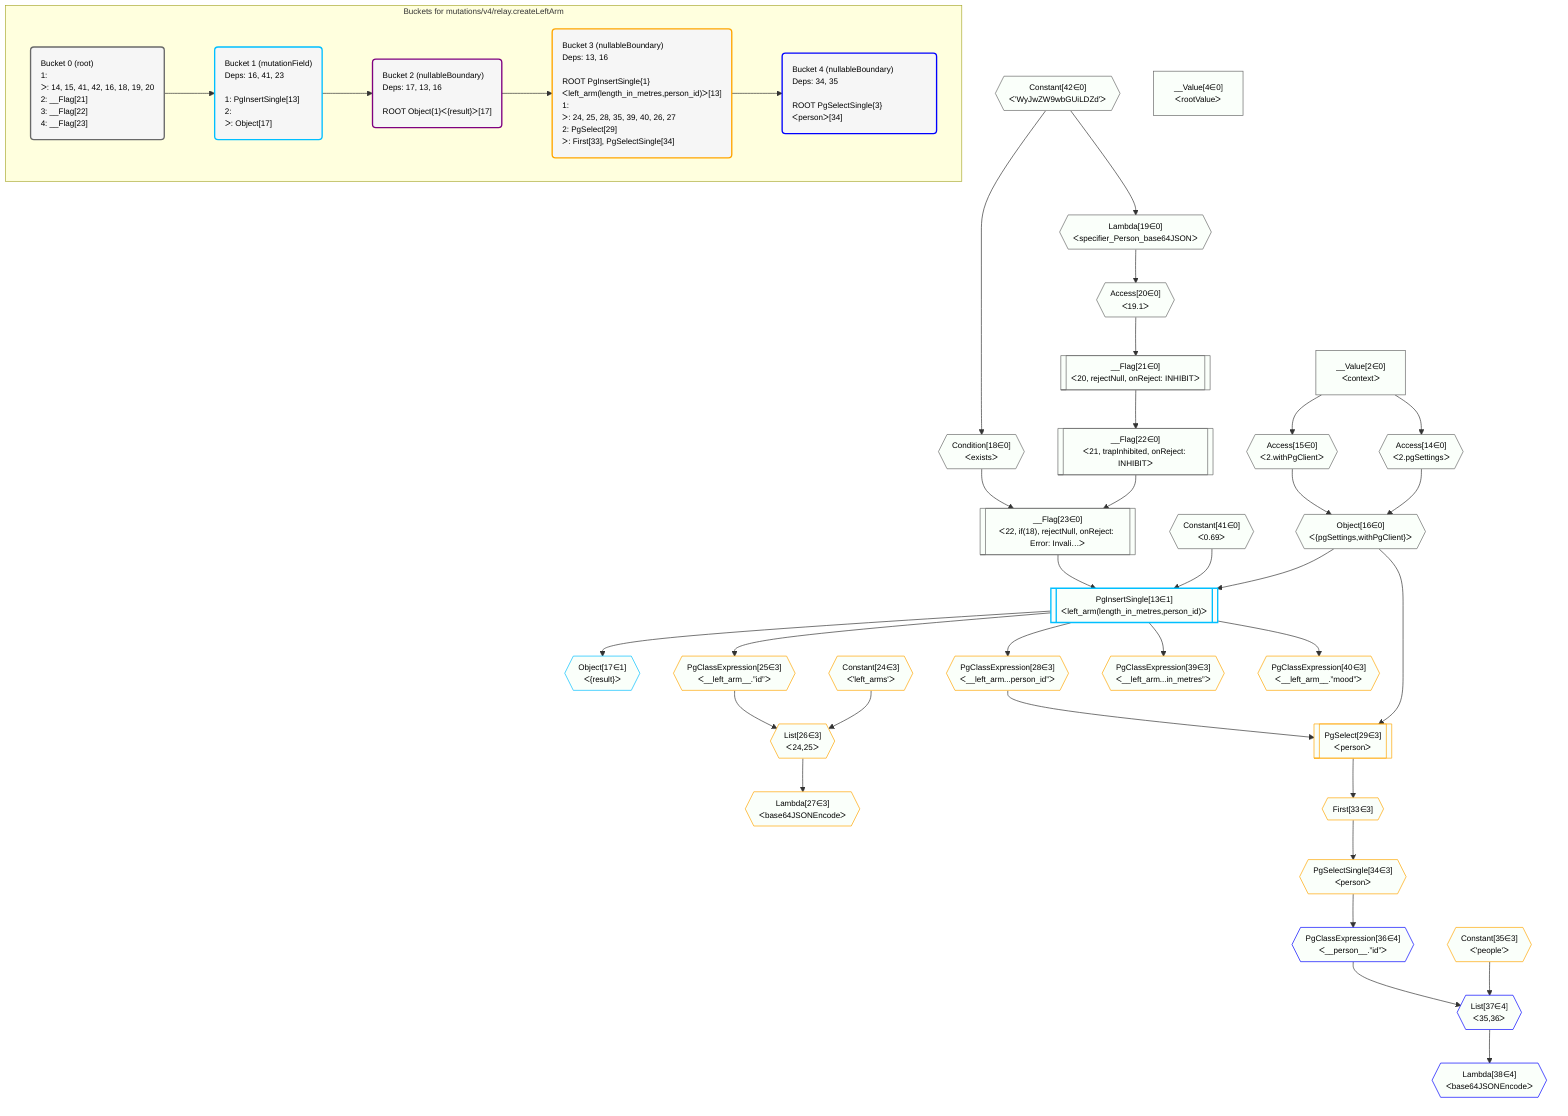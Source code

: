 %%{init: {'themeVariables': { 'fontSize': '12px'}}}%%
graph TD
    classDef path fill:#eee,stroke:#000,color:#000
    classDef plan fill:#fff,stroke-width:1px,color:#000
    classDef itemplan fill:#fff,stroke-width:2px,color:#000
    classDef unbatchedplan fill:#dff,stroke-width:1px,color:#000
    classDef sideeffectplan fill:#fcc,stroke-width:2px,color:#000
    classDef bucket fill:#f6f6f6,color:#000,stroke-width:2px,text-align:left


    %% plan dependencies
    Object16{{"Object[16∈0]<br />ᐸ{pgSettings,withPgClient}ᐳ"}}:::plan
    Access14{{"Access[14∈0]<br />ᐸ2.pgSettingsᐳ"}}:::plan
    Access15{{"Access[15∈0]<br />ᐸ2.withPgClientᐳ"}}:::plan
    Access14 & Access15 --> Object16
    __Flag23[["__Flag[23∈0]<br />ᐸ22, if(18), rejectNull, onReject: Error: Invali…ᐳ"]]:::plan
    __Flag22[["__Flag[22∈0]<br />ᐸ21, trapInhibited, onReject: INHIBITᐳ"]]:::plan
    Condition18{{"Condition[18∈0]<br />ᐸexistsᐳ"}}:::plan
    __Flag22 & Condition18 --> __Flag23
    __Value2["__Value[2∈0]<br />ᐸcontextᐳ"]:::plan
    __Value2 --> Access14
    __Value2 --> Access15
    Constant42{{"Constant[42∈0]<br />ᐸ'WyJwZW9wbGUiLDZd'ᐳ"}}:::plan
    Constant42 --> Condition18
    Lambda19{{"Lambda[19∈0]<br />ᐸspecifier_Person_base64JSONᐳ"}}:::plan
    Constant42 --> Lambda19
    Access20{{"Access[20∈0]<br />ᐸ19.1ᐳ"}}:::plan
    Lambda19 --> Access20
    __Flag21[["__Flag[21∈0]<br />ᐸ20, rejectNull, onReject: INHIBITᐳ"]]:::plan
    Access20 --> __Flag21
    __Flag21 --> __Flag22
    __Value4["__Value[4∈0]<br />ᐸrootValueᐳ"]:::plan
    Constant41{{"Constant[41∈0]<br />ᐸ0.69ᐳ"}}:::plan
    PgInsertSingle13[["PgInsertSingle[13∈1]<br />ᐸleft_arm(length_in_metres,person_id)ᐳ"]]:::sideeffectplan
    Object16 & Constant41 & __Flag23 --> PgInsertSingle13
    Object17{{"Object[17∈1]<br />ᐸ{result}ᐳ"}}:::plan
    PgInsertSingle13 --> Object17
    List26{{"List[26∈3]<br />ᐸ24,25ᐳ"}}:::plan
    Constant24{{"Constant[24∈3]<br />ᐸ'left_arms'ᐳ"}}:::plan
    PgClassExpression25{{"PgClassExpression[25∈3]<br />ᐸ__left_arm__.”id”ᐳ"}}:::plan
    Constant24 & PgClassExpression25 --> List26
    PgSelect29[["PgSelect[29∈3]<br />ᐸpersonᐳ"]]:::plan
    PgClassExpression28{{"PgClassExpression[28∈3]<br />ᐸ__left_arm...person_id”ᐳ"}}:::plan
    Object16 & PgClassExpression28 --> PgSelect29
    PgInsertSingle13 --> PgClassExpression25
    Lambda27{{"Lambda[27∈3]<br />ᐸbase64JSONEncodeᐳ"}}:::plan
    List26 --> Lambda27
    PgInsertSingle13 --> PgClassExpression28
    First33{{"First[33∈3]"}}:::plan
    PgSelect29 --> First33
    PgSelectSingle34{{"PgSelectSingle[34∈3]<br />ᐸpersonᐳ"}}:::plan
    First33 --> PgSelectSingle34
    PgClassExpression39{{"PgClassExpression[39∈3]<br />ᐸ__left_arm...in_metres”ᐳ"}}:::plan
    PgInsertSingle13 --> PgClassExpression39
    PgClassExpression40{{"PgClassExpression[40∈3]<br />ᐸ__left_arm__.”mood”ᐳ"}}:::plan
    PgInsertSingle13 --> PgClassExpression40
    Constant35{{"Constant[35∈3]<br />ᐸ'people'ᐳ"}}:::plan
    List37{{"List[37∈4]<br />ᐸ35,36ᐳ"}}:::plan
    PgClassExpression36{{"PgClassExpression[36∈4]<br />ᐸ__person__.”id”ᐳ"}}:::plan
    Constant35 & PgClassExpression36 --> List37
    PgSelectSingle34 --> PgClassExpression36
    Lambda38{{"Lambda[38∈4]<br />ᐸbase64JSONEncodeᐳ"}}:::plan
    List37 --> Lambda38

    %% define steps

    subgraph "Buckets for mutations/v4/relay.createLeftArm"
    Bucket0("Bucket 0 (root)<br />1: <br />ᐳ: 14, 15, 41, 42, 16, 18, 19, 20<br />2: __Flag[21]<br />3: __Flag[22]<br />4: __Flag[23]"):::bucket
    classDef bucket0 stroke:#696969
    class Bucket0,__Value2,__Value4,Access14,Access15,Object16,Condition18,Lambda19,Access20,__Flag21,__Flag22,__Flag23,Constant41,Constant42 bucket0
    Bucket1("Bucket 1 (mutationField)<br />Deps: 16, 41, 23<br /><br />1: PgInsertSingle[13]<br />2: <br />ᐳ: Object[17]"):::bucket
    classDef bucket1 stroke:#00bfff
    class Bucket1,PgInsertSingle13,Object17 bucket1
    Bucket2("Bucket 2 (nullableBoundary)<br />Deps: 17, 13, 16<br /><br />ROOT Object{1}ᐸ{result}ᐳ[17]"):::bucket
    classDef bucket2 stroke:#7f007f
    class Bucket2 bucket2
    Bucket3("Bucket 3 (nullableBoundary)<br />Deps: 13, 16<br /><br />ROOT PgInsertSingle{1}ᐸleft_arm(length_in_metres,person_id)ᐳ[13]<br />1: <br />ᐳ: 24, 25, 28, 35, 39, 40, 26, 27<br />2: PgSelect[29]<br />ᐳ: First[33], PgSelectSingle[34]"):::bucket
    classDef bucket3 stroke:#ffa500
    class Bucket3,Constant24,PgClassExpression25,List26,Lambda27,PgClassExpression28,PgSelect29,First33,PgSelectSingle34,Constant35,PgClassExpression39,PgClassExpression40 bucket3
    Bucket4("Bucket 4 (nullableBoundary)<br />Deps: 34, 35<br /><br />ROOT PgSelectSingle{3}ᐸpersonᐳ[34]"):::bucket
    classDef bucket4 stroke:#0000ff
    class Bucket4,PgClassExpression36,List37,Lambda38 bucket4
    Bucket0 --> Bucket1
    Bucket1 --> Bucket2
    Bucket2 --> Bucket3
    Bucket3 --> Bucket4
    classDef unary fill:#fafffa,borderWidth:8px
    class Object16,__Flag23,Access14,Access15,Condition18,Lambda19,Access20,__Flag21,__Flag22,__Value2,__Value4,Constant41,Constant42,PgInsertSingle13,Object17,List26,PgSelect29,PgClassExpression25,Lambda27,PgClassExpression28,First33,PgSelectSingle34,PgClassExpression39,PgClassExpression40,Constant24,Constant35,List37,PgClassExpression36,Lambda38 unary
    end